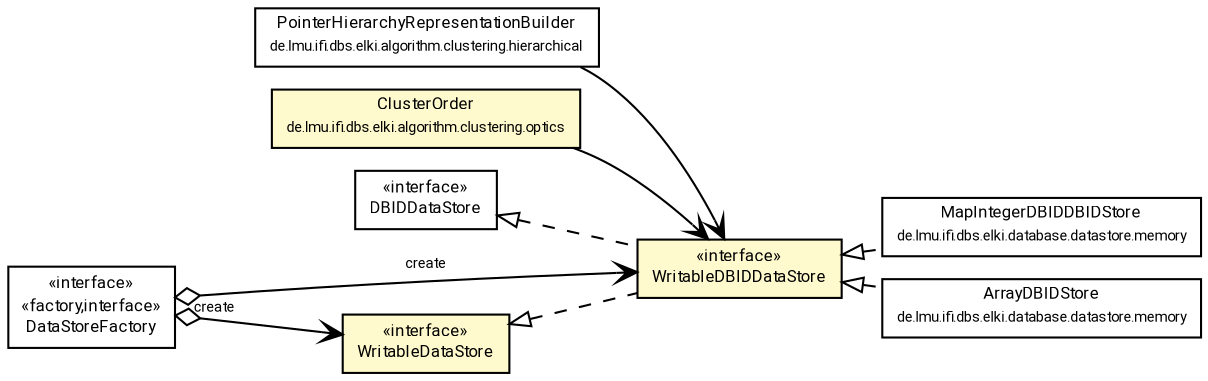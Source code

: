#!/usr/local/bin/dot
#
# Class diagram 
# Generated by UMLGraph version R5_7_2-60-g0e99a6 (http://www.spinellis.gr/umlgraph/)
#

digraph G {
	graph [fontnames="svg"]
	edge [fontname="Roboto",fontsize=7,labelfontname="Roboto",labelfontsize=7,color="black"];
	node [fontname="Roboto",fontcolor="black",fontsize=8,shape=plaintext,margin=0,width=0,height=0];
	nodesep=0.15;
	ranksep=0.25;
	rankdir=LR;
	// de.lmu.ifi.dbs.elki.algorithm.clustering.hierarchical.PointerHierarchyRepresentationBuilder
	c10944307 [label=<<table title="de.lmu.ifi.dbs.elki.algorithm.clustering.hierarchical.PointerHierarchyRepresentationBuilder" border="0" cellborder="1" cellspacing="0" cellpadding="2" href="../../algorithm/clustering/hierarchical/PointerHierarchyRepresentationBuilder.html" target="_parent">
		<tr><td><table border="0" cellspacing="0" cellpadding="1">
		<tr><td align="center" balign="center"> <font face="Roboto">PointerHierarchyRepresentationBuilder</font> </td></tr>
		<tr><td align="center" balign="center"> <font face="Roboto" point-size="7.0">de.lmu.ifi.dbs.elki.algorithm.clustering.hierarchical</font> </td></tr>
		</table></td></tr>
		</table>>, URL="../../algorithm/clustering/hierarchical/PointerHierarchyRepresentationBuilder.html"];
	// de.lmu.ifi.dbs.elki.algorithm.clustering.optics.ClusterOrder
	c10944365 [label=<<table title="de.lmu.ifi.dbs.elki.algorithm.clustering.optics.ClusterOrder" border="0" cellborder="1" cellspacing="0" cellpadding="2" bgcolor="LemonChiffon" href="../../algorithm/clustering/optics/ClusterOrder.html" target="_parent">
		<tr><td><table border="0" cellspacing="0" cellpadding="1">
		<tr><td align="center" balign="center"> <font face="Roboto">ClusterOrder</font> </td></tr>
		<tr><td align="center" balign="center"> <font face="Roboto" point-size="7.0">de.lmu.ifi.dbs.elki.algorithm.clustering.optics</font> </td></tr>
		</table></td></tr>
		</table>>, URL="../../algorithm/clustering/optics/ClusterOrder.html"];
	// de.lmu.ifi.dbs.elki.database.datastore.WritableDBIDDataStore
	c10944931 [label=<<table title="de.lmu.ifi.dbs.elki.database.datastore.WritableDBIDDataStore" border="0" cellborder="1" cellspacing="0" cellpadding="2" bgcolor="lemonChiffon" href="WritableDBIDDataStore.html" target="_parent">
		<tr><td><table border="0" cellspacing="0" cellpadding="1">
		<tr><td align="center" balign="center"> &#171;interface&#187; </td></tr>
		<tr><td align="center" balign="center"> <font face="Roboto">WritableDBIDDataStore</font> </td></tr>
		</table></td></tr>
		</table>>, URL="WritableDBIDDataStore.html"];
	// de.lmu.ifi.dbs.elki.database.datastore.DBIDDataStore
	c10944933 [label=<<table title="de.lmu.ifi.dbs.elki.database.datastore.DBIDDataStore" border="0" cellborder="1" cellspacing="0" cellpadding="2" href="DBIDDataStore.html" target="_parent">
		<tr><td><table border="0" cellspacing="0" cellpadding="1">
		<tr><td align="center" balign="center"> &#171;interface&#187; </td></tr>
		<tr><td align="center" balign="center"> <font face="Roboto">DBIDDataStore</font> </td></tr>
		</table></td></tr>
		</table>>, URL="DBIDDataStore.html"];
	// de.lmu.ifi.dbs.elki.database.datastore.WritableDataStore<T>
	c10944942 [label=<<table title="de.lmu.ifi.dbs.elki.database.datastore.WritableDataStore" border="0" cellborder="1" cellspacing="0" cellpadding="2" bgcolor="LemonChiffon" href="WritableDataStore.html" target="_parent">
		<tr><td><table border="0" cellspacing="0" cellpadding="1">
		<tr><td align="center" balign="center"> &#171;interface&#187; </td></tr>
		<tr><td align="center" balign="center"> <font face="Roboto">WritableDataStore</font> </td></tr>
		</table></td></tr>
		</table>>, URL="WritableDataStore.html"];
	// de.lmu.ifi.dbs.elki.database.datastore.memory.MapIntegerDBIDDBIDStore
	c10944949 [label=<<table title="de.lmu.ifi.dbs.elki.database.datastore.memory.MapIntegerDBIDDBIDStore" border="0" cellborder="1" cellspacing="0" cellpadding="2" href="memory/MapIntegerDBIDDBIDStore.html" target="_parent">
		<tr><td><table border="0" cellspacing="0" cellpadding="1">
		<tr><td align="center" balign="center"> <font face="Roboto">MapIntegerDBIDDBIDStore</font> </td></tr>
		<tr><td align="center" balign="center"> <font face="Roboto" point-size="7.0">de.lmu.ifi.dbs.elki.database.datastore.memory</font> </td></tr>
		</table></td></tr>
		</table>>, URL="memory/MapIntegerDBIDDBIDStore.html"];
	// de.lmu.ifi.dbs.elki.database.datastore.memory.ArrayDBIDStore
	c10944958 [label=<<table title="de.lmu.ifi.dbs.elki.database.datastore.memory.ArrayDBIDStore" border="0" cellborder="1" cellspacing="0" cellpadding="2" href="memory/ArrayDBIDStore.html" target="_parent">
		<tr><td><table border="0" cellspacing="0" cellpadding="1">
		<tr><td align="center" balign="center"> <font face="Roboto">ArrayDBIDStore</font> </td></tr>
		<tr><td align="center" balign="center"> <font face="Roboto" point-size="7.0">de.lmu.ifi.dbs.elki.database.datastore.memory</font> </td></tr>
		</table></td></tr>
		</table>>, URL="memory/ArrayDBIDStore.html"];
	// de.lmu.ifi.dbs.elki.database.datastore.DataStoreFactory
	c10944963 [label=<<table title="de.lmu.ifi.dbs.elki.database.datastore.DataStoreFactory" border="0" cellborder="1" cellspacing="0" cellpadding="2" href="DataStoreFactory.html" target="_parent">
		<tr><td><table border="0" cellspacing="0" cellpadding="1">
		<tr><td align="center" balign="center"> &#171;interface&#187; </td></tr>
		<tr><td align="center" balign="center"> &#171;factory,interface&#187; </td></tr>
		<tr><td align="center" balign="center"> <font face="Roboto">DataStoreFactory</font> </td></tr>
		</table></td></tr>
		</table>>, URL="DataStoreFactory.html"];
	// de.lmu.ifi.dbs.elki.database.datastore.WritableDBIDDataStore implements de.lmu.ifi.dbs.elki.database.datastore.DBIDDataStore
	c10944933 -> c10944931 [arrowtail=empty,style=dashed,dir=back,weight=9];
	// de.lmu.ifi.dbs.elki.database.datastore.WritableDBIDDataStore implements de.lmu.ifi.dbs.elki.database.datastore.WritableDataStore<T>
	c10944942 -> c10944931 [arrowtail=empty,style=dashed,dir=back,weight=9];
	// de.lmu.ifi.dbs.elki.database.datastore.memory.MapIntegerDBIDDBIDStore implements de.lmu.ifi.dbs.elki.database.datastore.WritableDBIDDataStore
	c10944931 -> c10944949 [arrowtail=empty,style=dashed,dir=back,weight=9];
	// de.lmu.ifi.dbs.elki.database.datastore.memory.ArrayDBIDStore implements de.lmu.ifi.dbs.elki.database.datastore.WritableDBIDDataStore
	c10944931 -> c10944958 [arrowtail=empty,style=dashed,dir=back,weight=9];
	// de.lmu.ifi.dbs.elki.database.datastore.DataStoreFactory navhas de.lmu.ifi.dbs.elki.database.datastore.WritableDataStore<T>
	c10944963 -> c10944942 [arrowhead=open,arrowtail=ediamond,dir=both,weight=3,label="create"];
	// de.lmu.ifi.dbs.elki.database.datastore.DataStoreFactory navhas de.lmu.ifi.dbs.elki.database.datastore.WritableDBIDDataStore
	c10944963 -> c10944931 [arrowhead=open,arrowtail=ediamond,dir=both,weight=3,label="create"];
	// de.lmu.ifi.dbs.elki.algorithm.clustering.hierarchical.PointerHierarchyRepresentationBuilder navassoc de.lmu.ifi.dbs.elki.database.datastore.WritableDBIDDataStore
	c10944307 -> c10944931 [arrowhead=open,weight=1];
	// de.lmu.ifi.dbs.elki.algorithm.clustering.optics.ClusterOrder navassoc de.lmu.ifi.dbs.elki.database.datastore.WritableDBIDDataStore
	c10944365 -> c10944931 [arrowhead=open,weight=1];
}


